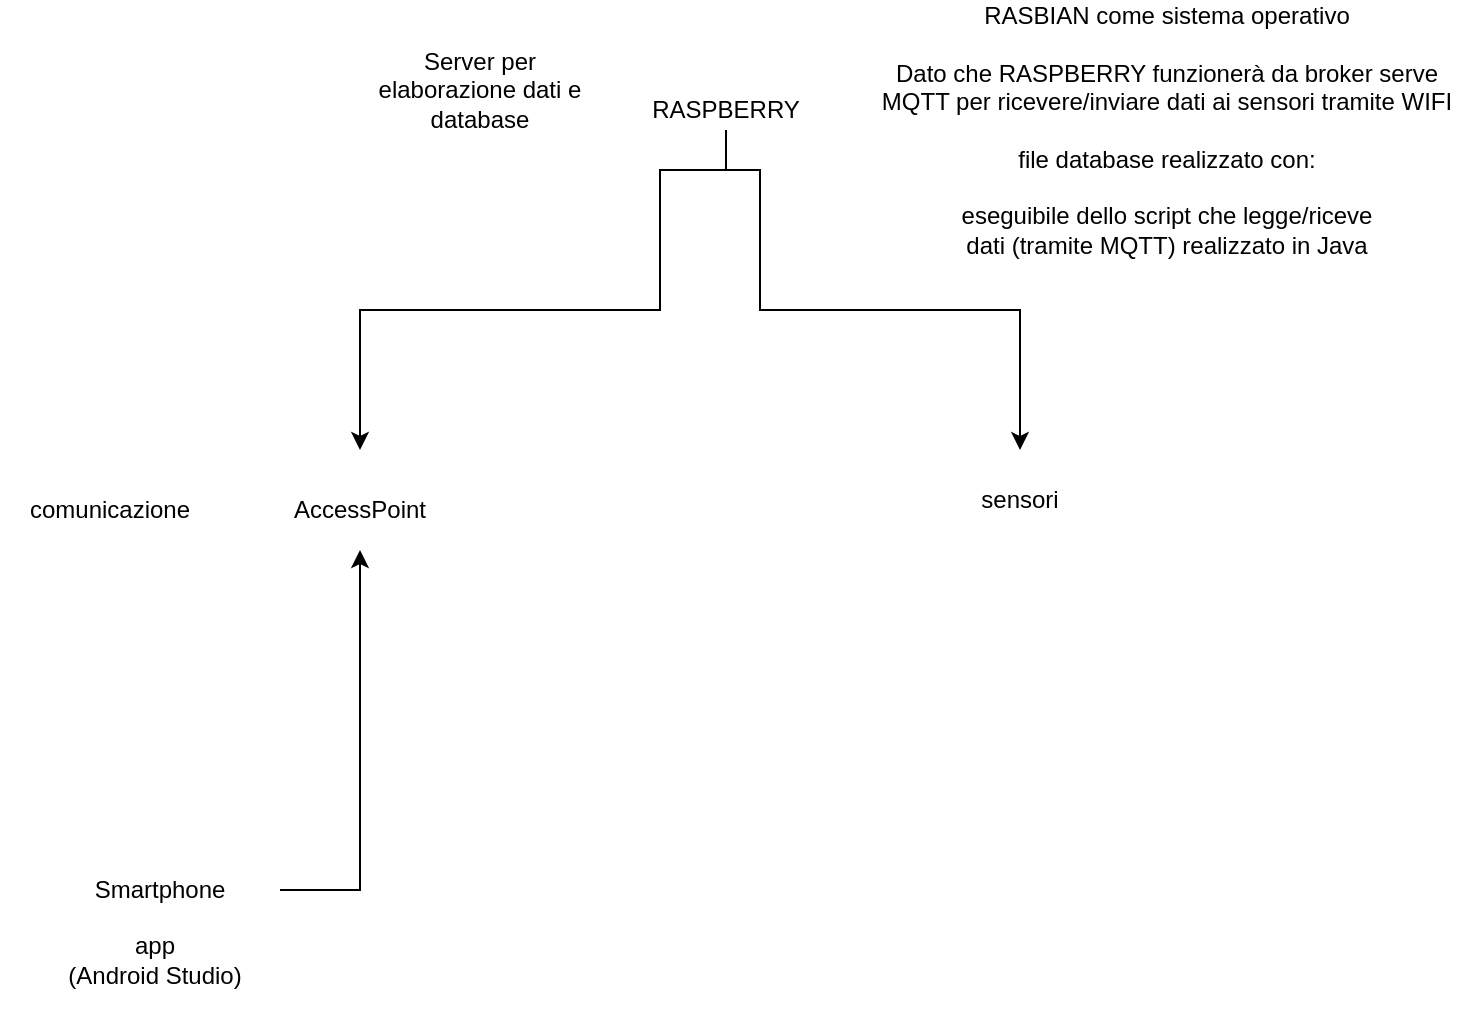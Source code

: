 <mxfile version="12.5.6" type="device"><diagram id="jOwxQRzLdsGZAGW3T-rJ" name="Page-1"><mxGraphModel dx="942" dy="614" grid="1" gridSize="10" guides="1" tooltips="1" connect="1" arrows="1" fold="1" page="1" pageScale="1" pageWidth="827" pageHeight="1169" math="0" shadow="0"><root><mxCell id="0"/><mxCell id="1" parent="0"/><mxCell id="qqwgGRbAWIG4YhFgmM8M-5" style="edgeStyle=orthogonalEdgeStyle;rounded=0;orthogonalLoop=1;jettySize=auto;html=1;exitX=0.5;exitY=1;exitDx=0;exitDy=0;" edge="1" parent="1" source="qqwgGRbAWIG4YhFgmM8M-2"><mxGeometry relative="1" as="geometry"><mxPoint x="230" y="230" as="targetPoint"/><Array as="points"><mxPoint x="380" y="90"/><mxPoint x="380" y="160"/><mxPoint x="230" y="160"/></Array></mxGeometry></mxCell><mxCell id="qqwgGRbAWIG4YhFgmM8M-14" style="edgeStyle=orthogonalEdgeStyle;rounded=0;orthogonalLoop=1;jettySize=auto;html=1;exitX=0.5;exitY=1;exitDx=0;exitDy=0;" edge="1" parent="1" source="qqwgGRbAWIG4YhFgmM8M-2"><mxGeometry relative="1" as="geometry"><mxPoint x="560" y="230" as="targetPoint"/><Array as="points"><mxPoint x="430" y="90"/><mxPoint x="430" y="160"/><mxPoint x="560" y="160"/></Array></mxGeometry></mxCell><mxCell id="qqwgGRbAWIG4YhFgmM8M-2" value="RASPBERRY" style="text;html=1;strokeColor=none;fillColor=none;align=center;verticalAlign=middle;whiteSpace=wrap;rounded=0;" vertex="1" parent="1"><mxGeometry x="343" y="50" width="140" height="20" as="geometry"/></mxCell><mxCell id="qqwgGRbAWIG4YhFgmM8M-6" style="edgeStyle=orthogonalEdgeStyle;rounded=0;orthogonalLoop=1;jettySize=auto;html=1;" edge="1" parent="1" source="qqwgGRbAWIG4YhFgmM8M-3"><mxGeometry relative="1" as="geometry"><mxPoint x="230" y="280" as="targetPoint"/><Array as="points"><mxPoint x="230" y="450"/></Array></mxGeometry></mxCell><mxCell id="qqwgGRbAWIG4YhFgmM8M-3" value="Smartphone" style="text;html=1;strokeColor=none;fillColor=none;align=center;verticalAlign=middle;whiteSpace=wrap;rounded=0;" vertex="1" parent="1"><mxGeometry x="70" y="440" width="120" height="20" as="geometry"/></mxCell><mxCell id="qqwgGRbAWIG4YhFgmM8M-4" value="AccessPoint" style="text;html=1;strokeColor=none;fillColor=none;align=center;verticalAlign=middle;whiteSpace=wrap;rounded=0;" vertex="1" parent="1"><mxGeometry x="160" y="250" width="140" height="20" as="geometry"/></mxCell><mxCell id="qqwgGRbAWIG4YhFgmM8M-7" value="app &lt;br&gt;(Android Studio)" style="text;html=1;strokeColor=none;fillColor=none;align=center;verticalAlign=middle;whiteSpace=wrap;rounded=0;" vertex="1" parent="1"><mxGeometry x="70" y="460" width="115" height="50" as="geometry"/></mxCell><mxCell id="qqwgGRbAWIG4YhFgmM8M-8" value="comunicazione" style="text;html=1;strokeColor=none;fillColor=none;align=center;verticalAlign=middle;whiteSpace=wrap;rounded=0;" vertex="1" parent="1"><mxGeometry x="50" y="245" width="110" height="30" as="geometry"/></mxCell><mxCell id="qqwgGRbAWIG4YhFgmM8M-9" value="Server per elaborazione dati e database" style="text;html=1;strokeColor=none;fillColor=none;align=center;verticalAlign=middle;whiteSpace=wrap;rounded=0;" vertex="1" parent="1"><mxGeometry x="230" y="20" width="120" height="60" as="geometry"/></mxCell><mxCell id="qqwgGRbAWIG4YhFgmM8M-11" value="sensori" style="text;html=1;strokeColor=none;fillColor=none;align=center;verticalAlign=middle;whiteSpace=wrap;rounded=0;" vertex="1" parent="1"><mxGeometry x="540" y="245" width="40" height="20" as="geometry"/></mxCell><mxCell id="qqwgGRbAWIG4YhFgmM8M-15" value="RASBIAN come sistema operativo&lt;br&gt;&lt;br&gt;Dato che RASPBERRY funzionerà da broker serve&lt;br&gt;MQTT per ricevere/inviare dati ai sensori tramite WIFI&lt;br&gt;&lt;br&gt;file database realizzato con:&lt;br&gt;&lt;br&gt;eseguibile dello script che legge/riceve &lt;br&gt;dati (tramite MQTT) realizzato in Java" style="text;html=1;align=center;verticalAlign=middle;resizable=0;points=[];autosize=1;" vertex="1" parent="1"><mxGeometry x="483" y="5" width="300" height="130" as="geometry"/></mxCell></root></mxGraphModel></diagram></mxfile>